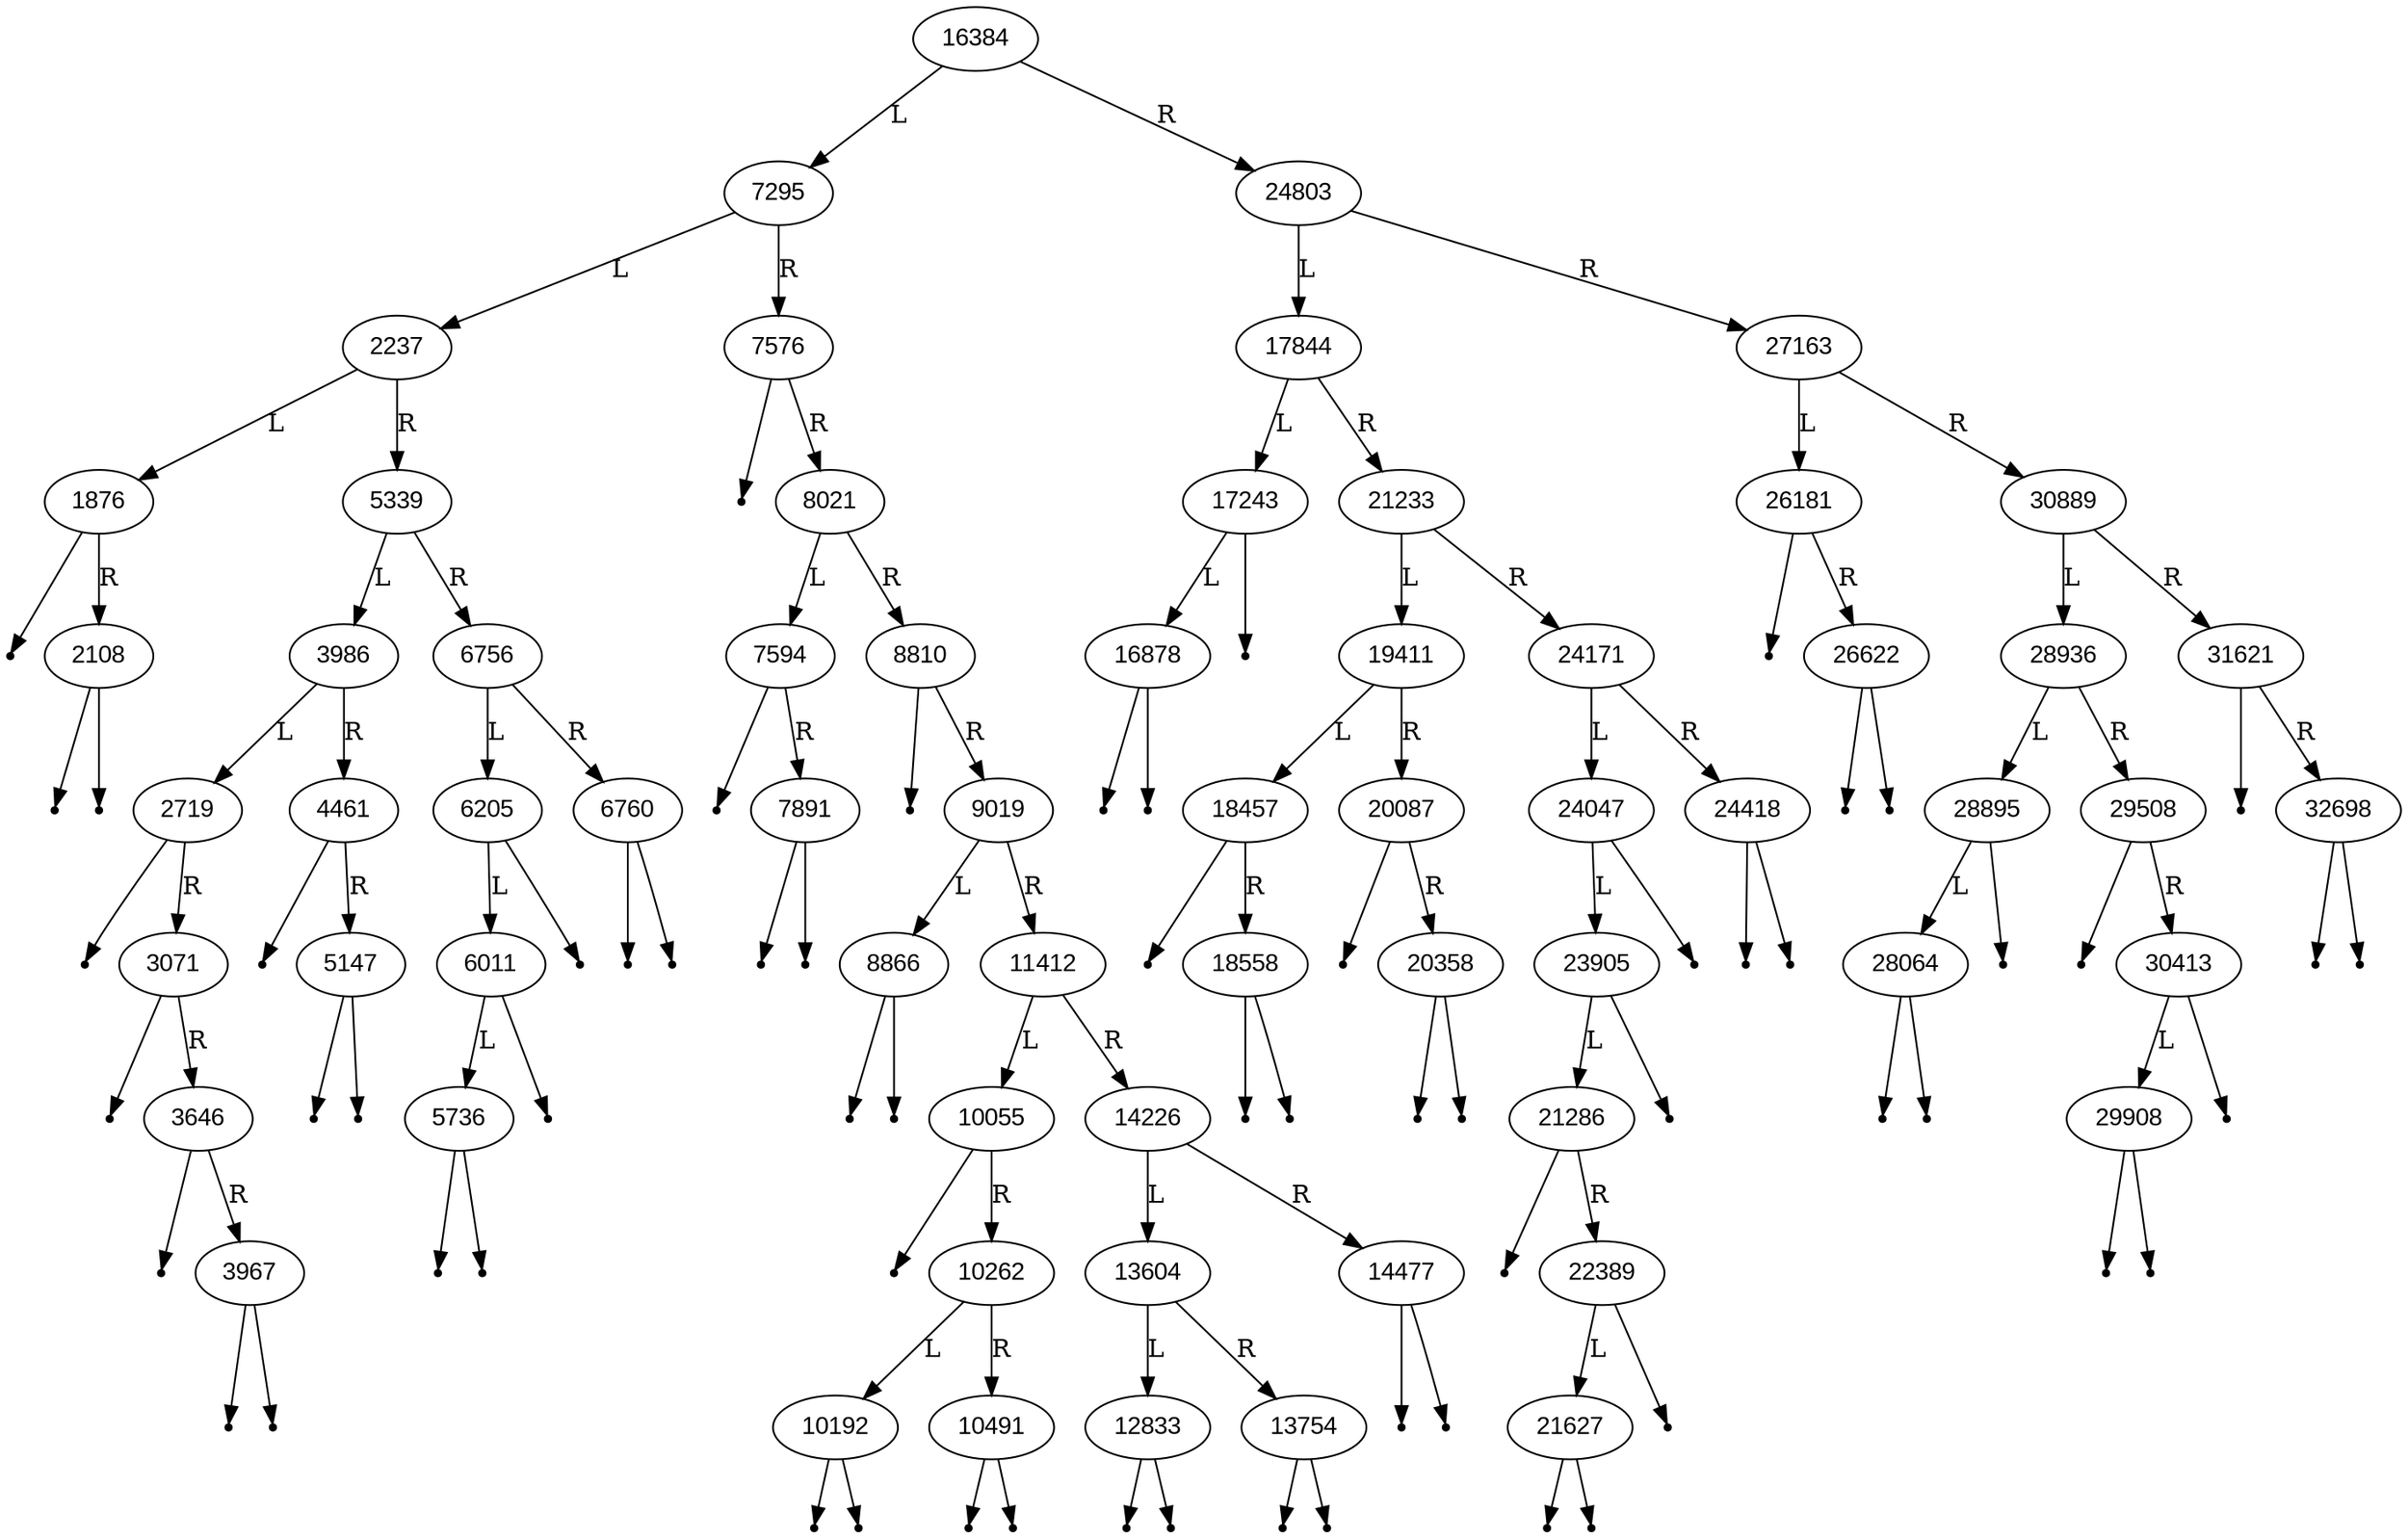 digraph BST {
    node [fontname="Arial"];
    16384 -> 7295 [label="L"];
    7295 -> 2237 [label="L"];
    2237 -> 1876 [label="L"];
    nullL1876 [shape=point];
    1876 -> nullL1876;
    1876 -> 2108 [label="R"];
    nullL2108 [shape=point];
    2108 -> nullL2108;
    nullR2108 [shape=point];
    2108 -> nullR2108;
    2237 -> 5339 [label="R"];
    5339 -> 3986 [label="L"];
    3986 -> 2719 [label="L"];
    nullL2719 [shape=point];
    2719 -> nullL2719;
    2719 -> 3071 [label="R"];
    nullL3071 [shape=point];
    3071 -> nullL3071;
    3071 -> 3646 [label="R"];
    nullL3646 [shape=point];
    3646 -> nullL3646;
    3646 -> 3967 [label="R"];
    nullL3967 [shape=point];
    3967 -> nullL3967;
    nullR3967 [shape=point];
    3967 -> nullR3967;
    3986 -> 4461 [label="R"];
    nullL4461 [shape=point];
    4461 -> nullL4461;
    4461 -> 5147 [label="R"];
    nullL5147 [shape=point];
    5147 -> nullL5147;
    nullR5147 [shape=point];
    5147 -> nullR5147;
    5339 -> 6756 [label="R"];
    6756 -> 6205 [label="L"];
    6205 -> 6011 [label="L"];
    6011 -> 5736 [label="L"];
    nullL5736 [shape=point];
    5736 -> nullL5736;
    nullR5736 [shape=point];
    5736 -> nullR5736;
    nullR6011 [shape=point];
    6011 -> nullR6011;
    nullR6205 [shape=point];
    6205 -> nullR6205;
    6756 -> 6760 [label="R"];
    nullL6760 [shape=point];
    6760 -> nullL6760;
    nullR6760 [shape=point];
    6760 -> nullR6760;
    7295 -> 7576 [label="R"];
    nullL7576 [shape=point];
    7576 -> nullL7576;
    7576 -> 8021 [label="R"];
    8021 -> 7594 [label="L"];
    nullL7594 [shape=point];
    7594 -> nullL7594;
    7594 -> 7891 [label="R"];
    nullL7891 [shape=point];
    7891 -> nullL7891;
    nullR7891 [shape=point];
    7891 -> nullR7891;
    8021 -> 8810 [label="R"];
    nullL8810 [shape=point];
    8810 -> nullL8810;
    8810 -> 9019 [label="R"];
    9019 -> 8866 [label="L"];
    nullL8866 [shape=point];
    8866 -> nullL8866;
    nullR8866 [shape=point];
    8866 -> nullR8866;
    9019 -> 11412 [label="R"];
    11412 -> 10055 [label="L"];
    nullL10055 [shape=point];
    10055 -> nullL10055;
    10055 -> 10262 [label="R"];
    10262 -> 10192 [label="L"];
    nullL10192 [shape=point];
    10192 -> nullL10192;
    nullR10192 [shape=point];
    10192 -> nullR10192;
    10262 -> 10491 [label="R"];
    nullL10491 [shape=point];
    10491 -> nullL10491;
    nullR10491 [shape=point];
    10491 -> nullR10491;
    11412 -> 14226 [label="R"];
    14226 -> 13604 [label="L"];
    13604 -> 12833 [label="L"];
    nullL12833 [shape=point];
    12833 -> nullL12833;
    nullR12833 [shape=point];
    12833 -> nullR12833;
    13604 -> 13754 [label="R"];
    nullL13754 [shape=point];
    13754 -> nullL13754;
    nullR13754 [shape=point];
    13754 -> nullR13754;
    14226 -> 14477 [label="R"];
    nullL14477 [shape=point];
    14477 -> nullL14477;
    nullR14477 [shape=point];
    14477 -> nullR14477;
    16384 -> 24803 [label="R"];
    24803 -> 17844 [label="L"];
    17844 -> 17243 [label="L"];
    17243 -> 16878 [label="L"];
    nullL16878 [shape=point];
    16878 -> nullL16878;
    nullR16878 [shape=point];
    16878 -> nullR16878;
    nullR17243 [shape=point];
    17243 -> nullR17243;
    17844 -> 21233 [label="R"];
    21233 -> 19411 [label="L"];
    19411 -> 18457 [label="L"];
    nullL18457 [shape=point];
    18457 -> nullL18457;
    18457 -> 18558 [label="R"];
    nullL18558 [shape=point];
    18558 -> nullL18558;
    nullR18558 [shape=point];
    18558 -> nullR18558;
    19411 -> 20087 [label="R"];
    nullL20087 [shape=point];
    20087 -> nullL20087;
    20087 -> 20358 [label="R"];
    nullL20358 [shape=point];
    20358 -> nullL20358;
    nullR20358 [shape=point];
    20358 -> nullR20358;
    21233 -> 24171 [label="R"];
    24171 -> 24047 [label="L"];
    24047 -> 23905 [label="L"];
    23905 -> 21286 [label="L"];
    nullL21286 [shape=point];
    21286 -> nullL21286;
    21286 -> 22389 [label="R"];
    22389 -> 21627 [label="L"];
    nullL21627 [shape=point];
    21627 -> nullL21627;
    nullR21627 [shape=point];
    21627 -> nullR21627;
    nullR22389 [shape=point];
    22389 -> nullR22389;
    nullR23905 [shape=point];
    23905 -> nullR23905;
    nullR24047 [shape=point];
    24047 -> nullR24047;
    24171 -> 24418 [label="R"];
    nullL24418 [shape=point];
    24418 -> nullL24418;
    nullR24418 [shape=point];
    24418 -> nullR24418;
    24803 -> 27163 [label="R"];
    27163 -> 26181 [label="L"];
    nullL26181 [shape=point];
    26181 -> nullL26181;
    26181 -> 26622 [label="R"];
    nullL26622 [shape=point];
    26622 -> nullL26622;
    nullR26622 [shape=point];
    26622 -> nullR26622;
    27163 -> 30889 [label="R"];
    30889 -> 28936 [label="L"];
    28936 -> 28895 [label="L"];
    28895 -> 28064 [label="L"];
    nullL28064 [shape=point];
    28064 -> nullL28064;
    nullR28064 [shape=point];
    28064 -> nullR28064;
    nullR28895 [shape=point];
    28895 -> nullR28895;
    28936 -> 29508 [label="R"];
    nullL29508 [shape=point];
    29508 -> nullL29508;
    29508 -> 30413 [label="R"];
    30413 -> 29908 [label="L"];
    nullL29908 [shape=point];
    29908 -> nullL29908;
    nullR29908 [shape=point];
    29908 -> nullR29908;
    nullR30413 [shape=point];
    30413 -> nullR30413;
    30889 -> 31621 [label="R"];
    nullL31621 [shape=point];
    31621 -> nullL31621;
    31621 -> 32698 [label="R"];
    nullL32698 [shape=point];
    32698 -> nullL32698;
    nullR32698 [shape=point];
    32698 -> nullR32698;
}
